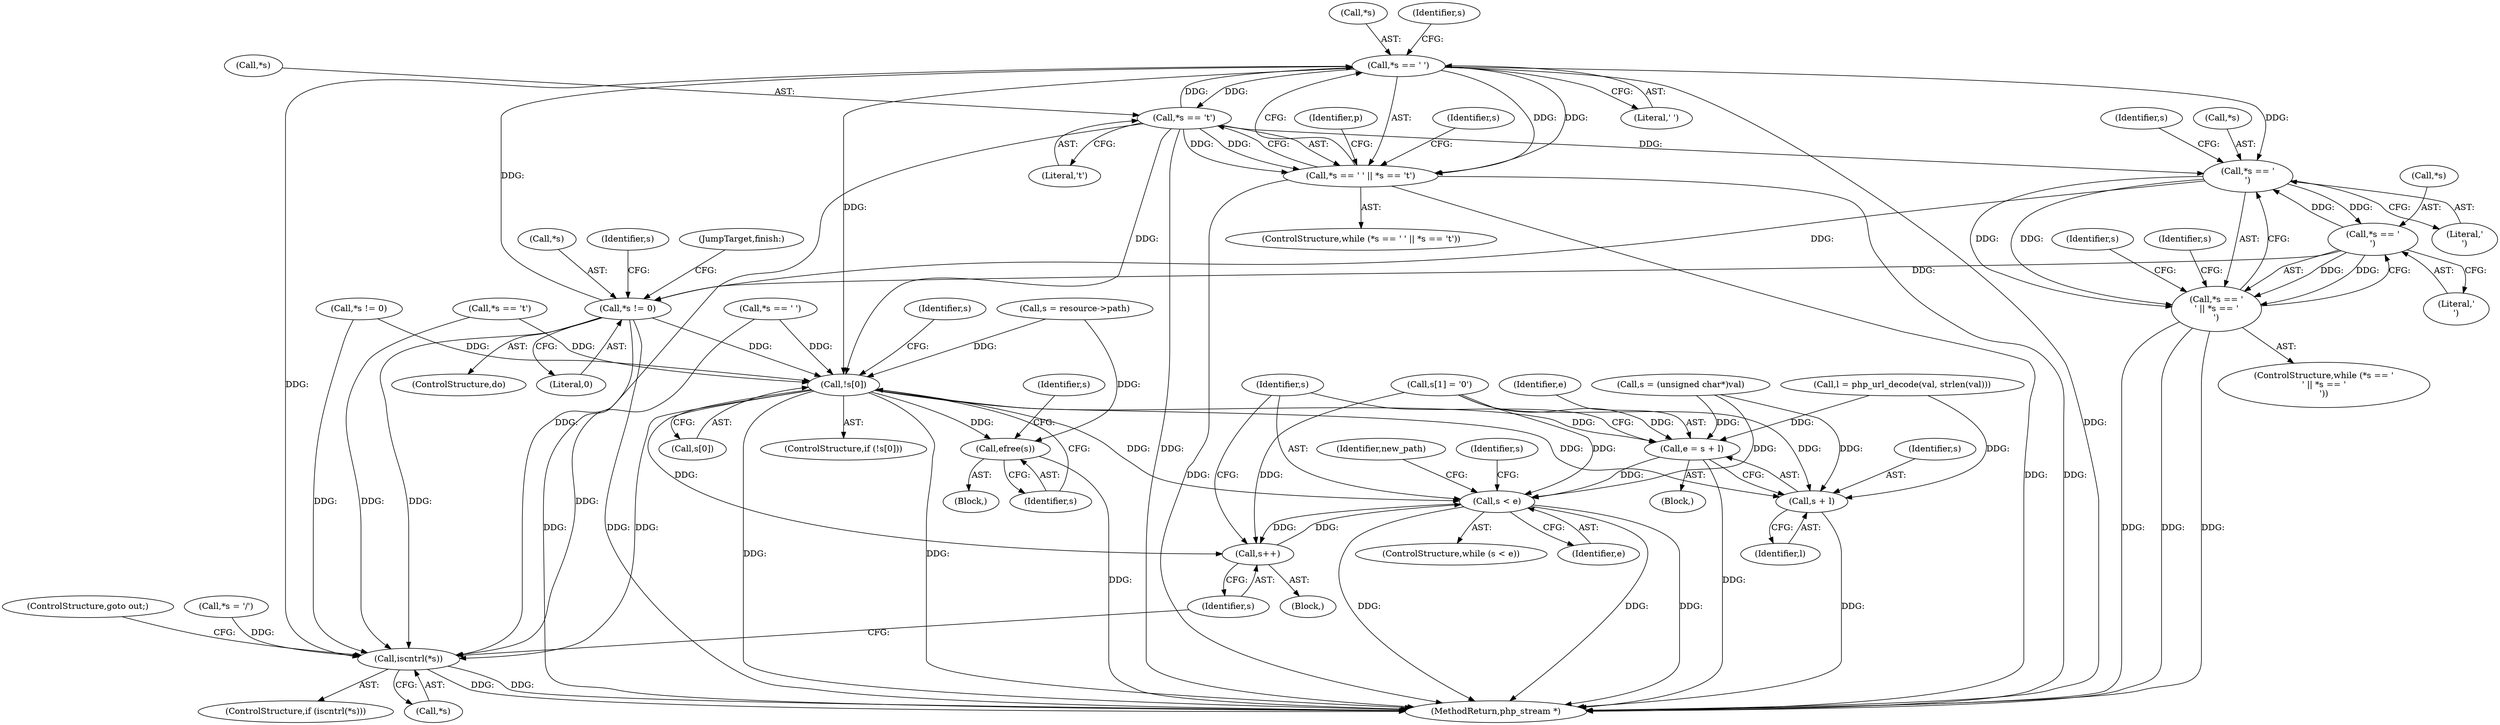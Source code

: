 digraph "0_php-src_523f230c831d7b33353203fa34aee4e92ac12bba@pointer" {
"1000878" [label="(Call,*s == ' ')"];
"1000882" [label="(Call,*s == '\t')"];
"1000878" [label="(Call,*s == ' ')"];
"1001012" [label="(Call,*s != 0)"];
"1001002" [label="(Call,*s == '\r')"];
"1001006" [label="(Call,*s == '\n')"];
"1000877" [label="(Call,*s == ' ' || *s == '\t')"];
"1001001" [label="(Call,*s == '\r' || *s == '\n')"];
"1003030" [label="(Call,!s[0])"];
"1003035" [label="(Call,efree(s))"];
"1003204" [label="(Call,e = s + l)"];
"1003210" [label="(Call,s < e)"];
"1003220" [label="(Call,s++)"];
"1003206" [label="(Call,s + l)"];
"1003215" [label="(Call,iscntrl(*s))"];
"1001002" [label="(Call,*s == '\r')"];
"1000883" [label="(Call,*s)"];
"1003193" [label="(Call,l = php_url_decode(val, strlen(val)))"];
"1003034" [label="(Block,)"];
"1000882" [label="(Call,*s == '\t')"];
"1000877" [label="(Call,*s == ' ' || *s == '\t')"];
"1000856" [label="(Call,*s != 0)"];
"1001009" [label="(Literal,'\n')"];
"1001007" [label="(Call,*s)"];
"1000889" [label="(Identifier,p)"];
"1003051" [label="(Call,s[1] = '\0')"];
"1003030" [label="(Call,!s[0])"];
"1001011" [label="(Identifier,s)"];
"1003211" [label="(Identifier,s)"];
"1003029" [label="(ControlStructure,if (!s[0]))"];
"1003225" [label="(Identifier,new_path)"];
"1000726" [label="(Call,*s == '\t')"];
"1003213" [label="(Block,)"];
"1000879" [label="(Call,*s)"];
"1003219" [label="(ControlStructure,goto out;)"];
"1000881" [label="(Literal,' ')"];
"1001014" [label="(Identifier,s)"];
"1000874" [label="(ControlStructure,do)"];
"1001015" [label="(Literal,0)"];
"1003036" [label="(Identifier,s)"];
"1003210" [label="(Call,s < e)"];
"1003209" [label="(ControlStructure,while (s < e))"];
"1003221" [label="(Identifier,s)"];
"1003206" [label="(Call,s + l)"];
"1003024" [label="(Call,s = resource->path)"];
"1003189" [label="(Block,)"];
"1003205" [label="(Identifier,e)"];
"1003207" [label="(Identifier,s)"];
"1001012" [label="(Call,*s != 0)"];
"1000880" [label="(Identifier,s)"];
"1003212" [label="(Identifier,e)"];
"1001008" [label="(Identifier,s)"];
"1003038" [label="(Identifier,s)"];
"1003216" [label="(Call,*s)"];
"1001006" [label="(Call,*s == '\n')"];
"1001016" [label="(JumpTarget,finish:)"];
"1003208" [label="(Identifier,l)"];
"1000878" [label="(Call,*s == ' ')"];
"1003031" [label="(Call,s[0])"];
"1003217" [label="(Identifier,s)"];
"1001013" [label="(Call,*s)"];
"1003241" [label="(MethodReturn,php_stream *)"];
"1001005" [label="(Literal,'\r')"];
"1001003" [label="(Call,*s)"];
"1003220" [label="(Call,s++)"];
"1003047" [label="(Call,*s = '/')"];
"1003035" [label="(Call,efree(s))"];
"1003204" [label="(Call,e = s + l)"];
"1000876" [label="(ControlStructure,while (*s == ' ' || *s == '\t'))"];
"1000722" [label="(Call,*s == ' ')"];
"1003049" [label="(Identifier,s)"];
"1003215" [label="(Call,iscntrl(*s))"];
"1001000" [label="(ControlStructure,while (*s == '\r' || *s == '\n'))"];
"1003199" [label="(Call,s = (unsigned char*)val)"];
"1000885" [label="(Literal,'\t')"];
"1001001" [label="(Call,*s == '\r' || *s == '\n')"];
"1000887" [label="(Identifier,s)"];
"1000884" [label="(Identifier,s)"];
"1003214" [label="(ControlStructure,if (iscntrl(*s)))"];
"1000878" -> "1000877"  [label="AST: "];
"1000878" -> "1000881"  [label="CFG: "];
"1000879" -> "1000878"  [label="AST: "];
"1000881" -> "1000878"  [label="AST: "];
"1000884" -> "1000878"  [label="CFG: "];
"1000877" -> "1000878"  [label="CFG: "];
"1000878" -> "1003241"  [label="DDG: "];
"1000878" -> "1000877"  [label="DDG: "];
"1000878" -> "1000877"  [label="DDG: "];
"1000882" -> "1000878"  [label="DDG: "];
"1001012" -> "1000878"  [label="DDG: "];
"1000878" -> "1000882"  [label="DDG: "];
"1000878" -> "1001002"  [label="DDG: "];
"1000878" -> "1003030"  [label="DDG: "];
"1000878" -> "1003215"  [label="DDG: "];
"1000882" -> "1000877"  [label="AST: "];
"1000882" -> "1000885"  [label="CFG: "];
"1000883" -> "1000882"  [label="AST: "];
"1000885" -> "1000882"  [label="AST: "];
"1000877" -> "1000882"  [label="CFG: "];
"1000882" -> "1003241"  [label="DDG: "];
"1000882" -> "1000877"  [label="DDG: "];
"1000882" -> "1000877"  [label="DDG: "];
"1000882" -> "1001002"  [label="DDG: "];
"1000882" -> "1003030"  [label="DDG: "];
"1000882" -> "1003215"  [label="DDG: "];
"1001012" -> "1000874"  [label="AST: "];
"1001012" -> "1001015"  [label="CFG: "];
"1001013" -> "1001012"  [label="AST: "];
"1001015" -> "1001012"  [label="AST: "];
"1000880" -> "1001012"  [label="CFG: "];
"1001016" -> "1001012"  [label="CFG: "];
"1001012" -> "1003241"  [label="DDG: "];
"1001012" -> "1003241"  [label="DDG: "];
"1001002" -> "1001012"  [label="DDG: "];
"1001006" -> "1001012"  [label="DDG: "];
"1001012" -> "1003030"  [label="DDG: "];
"1001012" -> "1003215"  [label="DDG: "];
"1001002" -> "1001001"  [label="AST: "];
"1001002" -> "1001005"  [label="CFG: "];
"1001003" -> "1001002"  [label="AST: "];
"1001005" -> "1001002"  [label="AST: "];
"1001008" -> "1001002"  [label="CFG: "];
"1001001" -> "1001002"  [label="CFG: "];
"1001002" -> "1001001"  [label="DDG: "];
"1001002" -> "1001001"  [label="DDG: "];
"1001006" -> "1001002"  [label="DDG: "];
"1001002" -> "1001006"  [label="DDG: "];
"1001006" -> "1001001"  [label="AST: "];
"1001006" -> "1001009"  [label="CFG: "];
"1001007" -> "1001006"  [label="AST: "];
"1001009" -> "1001006"  [label="AST: "];
"1001001" -> "1001006"  [label="CFG: "];
"1001006" -> "1001001"  [label="DDG: "];
"1001006" -> "1001001"  [label="DDG: "];
"1000877" -> "1000876"  [label="AST: "];
"1000887" -> "1000877"  [label="CFG: "];
"1000889" -> "1000877"  [label="CFG: "];
"1000877" -> "1003241"  [label="DDG: "];
"1000877" -> "1003241"  [label="DDG: "];
"1000877" -> "1003241"  [label="DDG: "];
"1001001" -> "1001000"  [label="AST: "];
"1001014" -> "1001001"  [label="CFG: "];
"1001011" -> "1001001"  [label="CFG: "];
"1001001" -> "1003241"  [label="DDG: "];
"1001001" -> "1003241"  [label="DDG: "];
"1001001" -> "1003241"  [label="DDG: "];
"1003030" -> "1003029"  [label="AST: "];
"1003030" -> "1003031"  [label="CFG: "];
"1003031" -> "1003030"  [label="AST: "];
"1003036" -> "1003030"  [label="CFG: "];
"1003049" -> "1003030"  [label="CFG: "];
"1003030" -> "1003241"  [label="DDG: "];
"1003030" -> "1003241"  [label="DDG: "];
"1000856" -> "1003030"  [label="DDG: "];
"1003024" -> "1003030"  [label="DDG: "];
"1000726" -> "1003030"  [label="DDG: "];
"1000722" -> "1003030"  [label="DDG: "];
"1003030" -> "1003035"  [label="DDG: "];
"1003030" -> "1003204"  [label="DDG: "];
"1003030" -> "1003206"  [label="DDG: "];
"1003030" -> "1003210"  [label="DDG: "];
"1003030" -> "1003215"  [label="DDG: "];
"1003030" -> "1003220"  [label="DDG: "];
"1003035" -> "1003034"  [label="AST: "];
"1003035" -> "1003036"  [label="CFG: "];
"1003036" -> "1003035"  [label="AST: "];
"1003038" -> "1003035"  [label="CFG: "];
"1003035" -> "1003241"  [label="DDG: "];
"1003024" -> "1003035"  [label="DDG: "];
"1003204" -> "1003189"  [label="AST: "];
"1003204" -> "1003206"  [label="CFG: "];
"1003205" -> "1003204"  [label="AST: "];
"1003206" -> "1003204"  [label="AST: "];
"1003211" -> "1003204"  [label="CFG: "];
"1003204" -> "1003241"  [label="DDG: "];
"1003051" -> "1003204"  [label="DDG: "];
"1003199" -> "1003204"  [label="DDG: "];
"1003193" -> "1003204"  [label="DDG: "];
"1003204" -> "1003210"  [label="DDG: "];
"1003210" -> "1003209"  [label="AST: "];
"1003210" -> "1003212"  [label="CFG: "];
"1003211" -> "1003210"  [label="AST: "];
"1003212" -> "1003210"  [label="AST: "];
"1003217" -> "1003210"  [label="CFG: "];
"1003225" -> "1003210"  [label="CFG: "];
"1003210" -> "1003241"  [label="DDG: "];
"1003210" -> "1003241"  [label="DDG: "];
"1003210" -> "1003241"  [label="DDG: "];
"1003051" -> "1003210"  [label="DDG: "];
"1003220" -> "1003210"  [label="DDG: "];
"1003199" -> "1003210"  [label="DDG: "];
"1003210" -> "1003220"  [label="DDG: "];
"1003220" -> "1003213"  [label="AST: "];
"1003220" -> "1003221"  [label="CFG: "];
"1003221" -> "1003220"  [label="AST: "];
"1003211" -> "1003220"  [label="CFG: "];
"1003051" -> "1003220"  [label="DDG: "];
"1003206" -> "1003208"  [label="CFG: "];
"1003207" -> "1003206"  [label="AST: "];
"1003208" -> "1003206"  [label="AST: "];
"1003206" -> "1003241"  [label="DDG: "];
"1003051" -> "1003206"  [label="DDG: "];
"1003199" -> "1003206"  [label="DDG: "];
"1003193" -> "1003206"  [label="DDG: "];
"1003215" -> "1003214"  [label="AST: "];
"1003215" -> "1003216"  [label="CFG: "];
"1003216" -> "1003215"  [label="AST: "];
"1003219" -> "1003215"  [label="CFG: "];
"1003221" -> "1003215"  [label="CFG: "];
"1003215" -> "1003241"  [label="DDG: "];
"1003215" -> "1003241"  [label="DDG: "];
"1000856" -> "1003215"  [label="DDG: "];
"1000726" -> "1003215"  [label="DDG: "];
"1003047" -> "1003215"  [label="DDG: "];
"1000722" -> "1003215"  [label="DDG: "];
}

